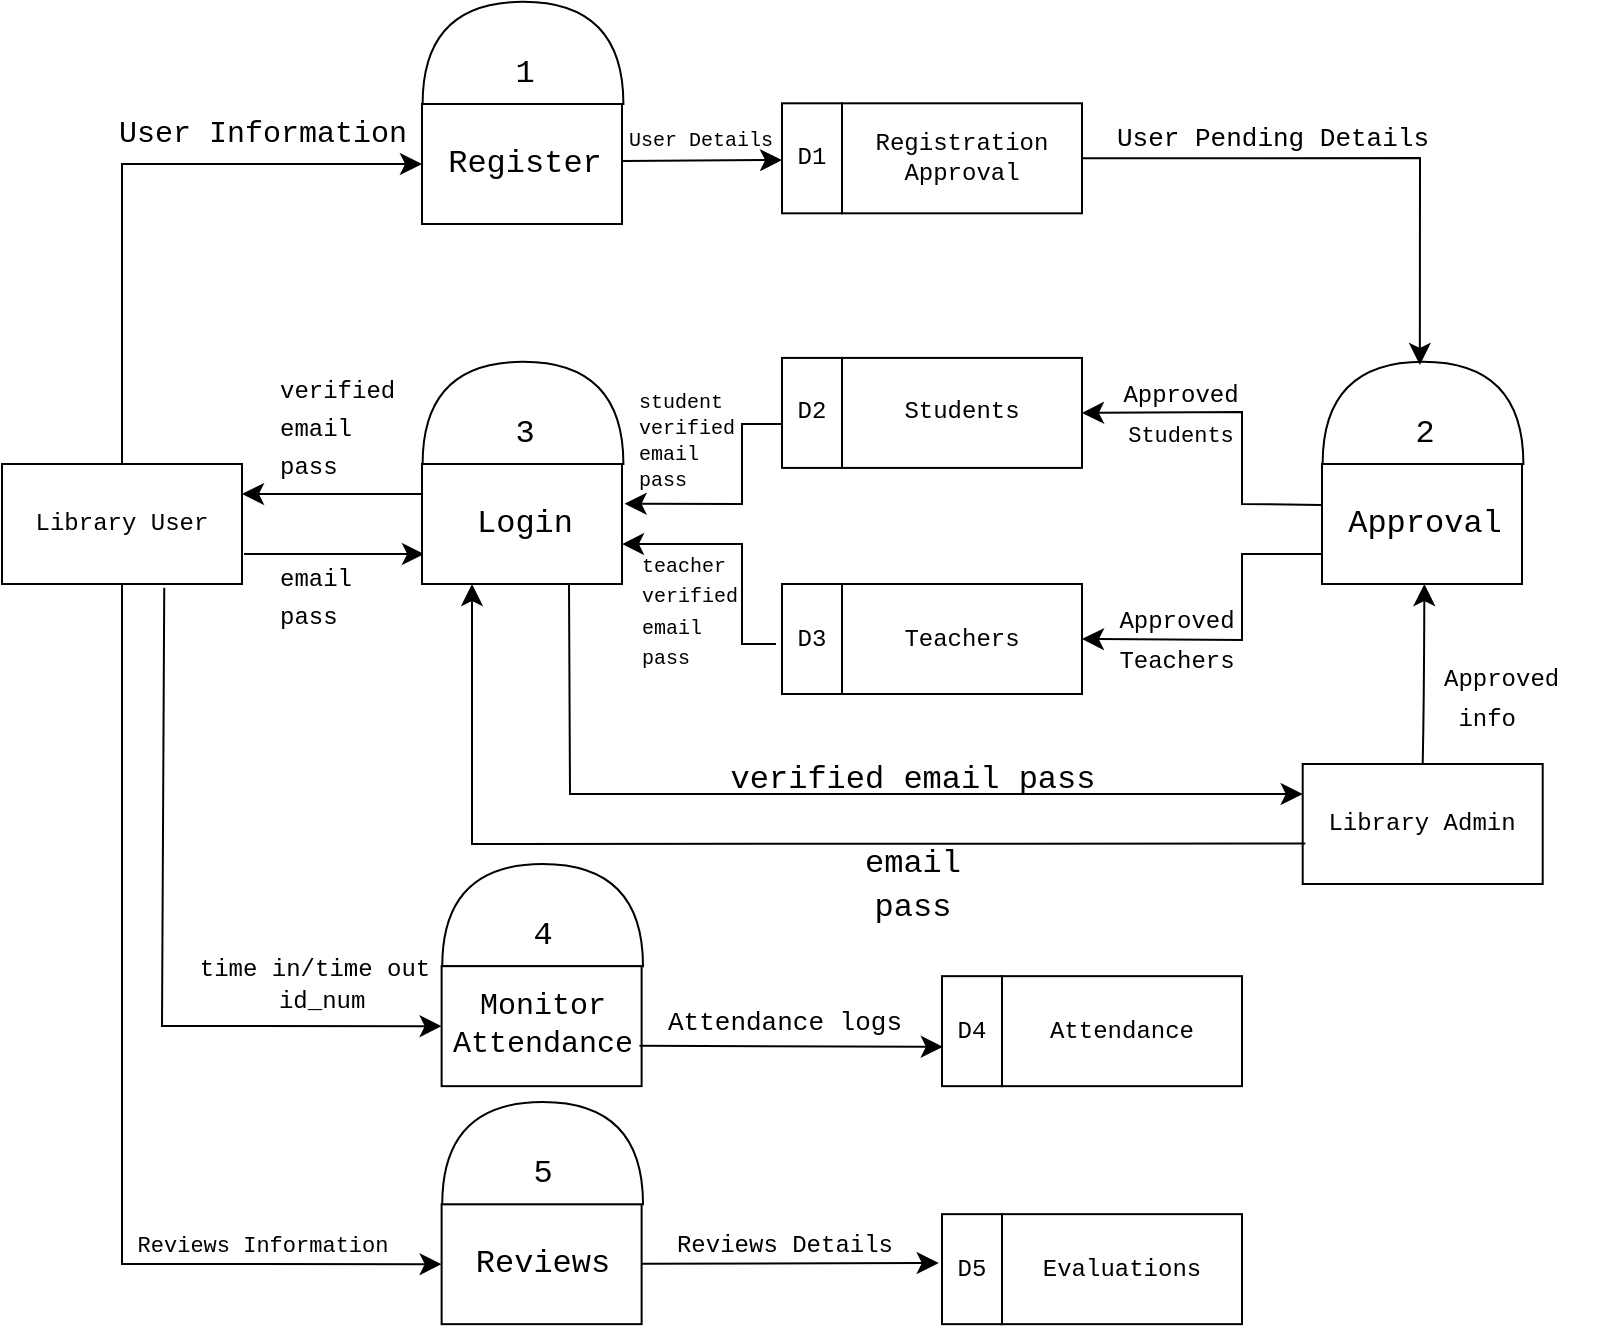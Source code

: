 <mxfile version="24.2.3" type="github">
  <diagram name="Page-1" id="GqMZiqfUwNPtbt659hKj">
    <mxGraphModel dx="2080" dy="956" grid="1" gridSize="10" guides="1" tooltips="1" connect="1" arrows="1" fold="1" page="0" pageScale="1" pageWidth="827" pageHeight="1169" math="0" shadow="0">
      <root>
        <mxCell id="0" />
        <mxCell id="1" parent="0" />
        <mxCell id="muXEsNCiM2LmNspon1gy-124" style="edgeStyle=none;curved=0;rounded=0;orthogonalLoop=1;jettySize=auto;html=1;strokeColor=default;align=center;verticalAlign=middle;fontFamily=Helvetica;fontSize=12;fontColor=default;labelBackgroundColor=default;startSize=8;endArrow=classic;endSize=8;" parent="1" edge="1">
          <mxGeometry relative="1" as="geometry">
            <mxPoint x="-698.98" y="15" as="sourcePoint" />
            <mxPoint x="-608.98" y="15" as="targetPoint" />
          </mxGeometry>
        </mxCell>
        <mxCell id="muXEsNCiM2LmNspon1gy-2" value="Library User" style="rounded=0;whiteSpace=wrap;html=1;fontFamily=Courier New;" parent="1" vertex="1">
          <mxGeometry x="-820" y="-30" width="120" height="60" as="geometry" />
        </mxCell>
        <mxCell id="muXEsNCiM2LmNspon1gy-3" value="" style="rounded=0;whiteSpace=wrap;html=1;fontFamily=Courier New;" parent="1" vertex="1">
          <mxGeometry x="-610" y="-210" width="100" height="60" as="geometry" />
        </mxCell>
        <mxCell id="muXEsNCiM2LmNspon1gy-4" value="" style="shape=or;whiteSpace=wrap;html=1;rotation=-90;fontFamily=Courier New;" parent="1" vertex="1">
          <mxGeometry x="-585.04" y="-285.73" width="51.09" height="100.39" as="geometry" />
        </mxCell>
        <mxCell id="muXEsNCiM2LmNspon1gy-5" style="edgeStyle=none;curved=1;rounded=0;orthogonalLoop=1;jettySize=auto;html=1;exitX=0;exitY=0.5;exitDx=0;exitDy=0;fontSize=12;startSize=8;endSize=8;fontFamily=Courier New;" parent="1" source="muXEsNCiM2LmNspon1gy-3" target="muXEsNCiM2LmNspon1gy-3" edge="1">
          <mxGeometry relative="1" as="geometry" />
        </mxCell>
        <mxCell id="muXEsNCiM2LmNspon1gy-7" value="1" style="text;html=1;align=center;verticalAlign=middle;resizable=0;points=[];autosize=1;strokeColor=none;fillColor=none;fontSize=16;fontFamily=Courier New;" parent="1" vertex="1">
          <mxGeometry x="-574.49" y="-240" width="30" height="30" as="geometry" />
        </mxCell>
        <mxCell id="muXEsNCiM2LmNspon1gy-8" value="" style="rounded=0;whiteSpace=wrap;html=1;fontFamily=Courier New;" parent="1" vertex="1">
          <mxGeometry x="-610" y="-30" width="100" height="60" as="geometry" />
        </mxCell>
        <mxCell id="muXEsNCiM2LmNspon1gy-9" value="" style="shape=or;whiteSpace=wrap;html=1;rotation=-90;fontFamily=Courier New;" parent="1" vertex="1">
          <mxGeometry x="-585.04" y="-105.73" width="51.09" height="100.39" as="geometry" />
        </mxCell>
        <mxCell id="muXEsNCiM2LmNspon1gy-10" style="edgeStyle=none;curved=1;rounded=0;orthogonalLoop=1;jettySize=auto;html=1;exitX=0;exitY=0.5;exitDx=0;exitDy=0;fontSize=12;startSize=8;endSize=8;fontFamily=Courier New;" parent="1" source="muXEsNCiM2LmNspon1gy-8" target="muXEsNCiM2LmNspon1gy-8" edge="1">
          <mxGeometry relative="1" as="geometry" />
        </mxCell>
        <mxCell id="muXEsNCiM2LmNspon1gy-11" value="3" style="text;html=1;align=center;verticalAlign=middle;resizable=0;points=[];autosize=1;strokeColor=none;fillColor=none;fontSize=16;fontFamily=Courier New;" parent="1" vertex="1">
          <mxGeometry x="-574.49" y="-60" width="30" height="30" as="geometry" />
        </mxCell>
        <mxCell id="muXEsNCiM2LmNspon1gy-20" value="Register" style="text;html=1;align=center;verticalAlign=middle;resizable=0;points=[];autosize=1;strokeColor=none;fillColor=none;fontSize=16;fontFamily=Courier New;" parent="1" vertex="1">
          <mxGeometry x="-608.98" y="-195" width="100" height="30" as="geometry" />
        </mxCell>
        <mxCell id="muXEsNCiM2LmNspon1gy-21" value="Login" style="text;html=1;align=center;verticalAlign=middle;resizable=0;points=[];autosize=1;strokeColor=none;fillColor=none;fontSize=16;fontFamily=Courier New;" parent="1" vertex="1">
          <mxGeometry x="-593.98" y="-15.0" width="70" height="30" as="geometry" />
        </mxCell>
        <mxCell id="muXEsNCiM2LmNspon1gy-25" value="" style="endArrow=classic;html=1;rounded=0;fontSize=12;startSize=8;endSize=8;curved=0;exitX=0.5;exitY=0;exitDx=0;exitDy=0;entryX=0;entryY=0.5;entryDx=0;entryDy=0;fontFamily=Courier New;" parent="1" source="muXEsNCiM2LmNspon1gy-2" target="muXEsNCiM2LmNspon1gy-3" edge="1">
          <mxGeometry width="50" height="50" relative="1" as="geometry">
            <mxPoint x="-630" y="-50" as="sourcePoint" />
            <mxPoint x="-580" y="-100" as="targetPoint" />
            <Array as="points">
              <mxPoint x="-760" y="-180" />
            </Array>
          </mxGeometry>
        </mxCell>
        <mxCell id="muXEsNCiM2LmNspon1gy-26" value="&lt;font style=&quot;font-size: 15px;&quot;&gt;User Information&lt;/font&gt;" style="text;html=1;align=center;verticalAlign=middle;resizable=0;points=[];autosize=1;strokeColor=none;fillColor=none;fontSize=16;fontFamily=Courier New;" parent="1" vertex="1">
          <mxGeometry x="-775" y="-210.34" width="170" height="30" as="geometry" />
        </mxCell>
        <mxCell id="muXEsNCiM2LmNspon1gy-27" value="Library Admin" style="rounded=0;whiteSpace=wrap;html=1;fontFamily=Courier New;" parent="1" vertex="1">
          <mxGeometry x="-169.65" y="120" width="120" height="60" as="geometry" />
        </mxCell>
        <mxCell id="muXEsNCiM2LmNspon1gy-31" value="" style="group;fontFamily=Courier New;" parent="1" vertex="1" connectable="0">
          <mxGeometry x="-430" y="-210.34" width="150" height="55" as="geometry" />
        </mxCell>
        <mxCell id="muXEsNCiM2LmNspon1gy-29" value="Registration Approval" style="whiteSpace=wrap;html=1;fontFamily=Courier New;" parent="muXEsNCiM2LmNspon1gy-31" vertex="1">
          <mxGeometry x="30" width="120" height="55" as="geometry" />
        </mxCell>
        <mxCell id="muXEsNCiM2LmNspon1gy-30" value="D1" style="rounded=0;whiteSpace=wrap;html=1;fontFamily=Courier New;" parent="muXEsNCiM2LmNspon1gy-31" vertex="1">
          <mxGeometry width="30" height="55" as="geometry" />
        </mxCell>
        <mxCell id="muXEsNCiM2LmNspon1gy-35" value="" style="group;fontFamily=Courier New;" parent="1" vertex="1" connectable="0">
          <mxGeometry x="-430" y="-83.04" width="150" height="55" as="geometry" />
        </mxCell>
        <mxCell id="muXEsNCiM2LmNspon1gy-36" value="Students" style="whiteSpace=wrap;html=1;fontFamily=Courier New;" parent="muXEsNCiM2LmNspon1gy-35" vertex="1">
          <mxGeometry x="30" width="120" height="55" as="geometry" />
        </mxCell>
        <mxCell id="muXEsNCiM2LmNspon1gy-37" value="D2" style="rounded=0;whiteSpace=wrap;html=1;fontFamily=Courier New;" parent="muXEsNCiM2LmNspon1gy-35" vertex="1">
          <mxGeometry width="30" height="55" as="geometry" />
        </mxCell>
        <mxCell id="muXEsNCiM2LmNspon1gy-38" value="" style="group;fontFamily=Courier New;" parent="1" vertex="1" connectable="0">
          <mxGeometry x="-430" y="30.0" width="150" height="55" as="geometry" />
        </mxCell>
        <mxCell id="muXEsNCiM2LmNspon1gy-39" value="Teachers" style="whiteSpace=wrap;html=1;fontFamily=Courier New;" parent="muXEsNCiM2LmNspon1gy-38" vertex="1">
          <mxGeometry x="30" width="120" height="55" as="geometry" />
        </mxCell>
        <mxCell id="muXEsNCiM2LmNspon1gy-40" value="D3" style="rounded=0;whiteSpace=wrap;html=1;fontFamily=Courier New;" parent="muXEsNCiM2LmNspon1gy-38" vertex="1">
          <mxGeometry width="30" height="55" as="geometry" />
        </mxCell>
        <mxCell id="muXEsNCiM2LmNspon1gy-52" value="" style="endArrow=classic;html=1;rounded=0;fontSize=12;startSize=8;endSize=8;curved=0;exitX=0;exitY=0.5;exitDx=0;exitDy=0;entryX=1;entryY=0.5;entryDx=0;entryDy=0;fontFamily=Courier New;" parent="1" edge="1">
          <mxGeometry width="50" height="50" relative="1" as="geometry">
            <mxPoint x="-610" y="-15" as="sourcePoint" />
            <mxPoint x="-700" y="-15" as="targetPoint" />
            <Array as="points" />
          </mxGeometry>
        </mxCell>
        <mxCell id="muXEsNCiM2LmNspon1gy-53" value="&lt;span style=&quot;font-size: 12px;&quot;&gt;verified&amp;nbsp;&lt;/span&gt;&lt;div&gt;&lt;span style=&quot;font-size: 12px;&quot;&gt;email&lt;/span&gt;&lt;/div&gt;&lt;div&gt;&lt;span style=&quot;font-size: 12px;&quot;&gt;pass&lt;/span&gt;&lt;/div&gt;" style="text;html=1;align=left;verticalAlign=middle;resizable=0;points=[];autosize=1;strokeColor=none;fillColor=none;fontSize=16;fontFamily=Courier New;" parent="1" vertex="1">
          <mxGeometry x="-682.98" y="-83.04" width="90" height="70" as="geometry" />
        </mxCell>
        <mxCell id="muXEsNCiM2LmNspon1gy-54" value="" style="group;fontFamily=Courier New;" parent="1" vertex="1" connectable="0">
          <mxGeometry x="-600.19" y="289.0" width="100.7" height="111.08" as="geometry" />
        </mxCell>
        <mxCell id="muXEsNCiM2LmNspon1gy-12" value="" style="rounded=0;whiteSpace=wrap;html=1;fontFamily=Courier New;" parent="muXEsNCiM2LmNspon1gy-54" vertex="1">
          <mxGeometry y="51.08" width="100" height="60" as="geometry" />
        </mxCell>
        <mxCell id="muXEsNCiM2LmNspon1gy-13" value="" style="shape=or;whiteSpace=wrap;html=1;rotation=-90;fontFamily=Courier New;" parent="muXEsNCiM2LmNspon1gy-54" vertex="1">
          <mxGeometry x="24.96" y="-24.65" width="51.09" height="100.39" as="geometry" />
        </mxCell>
        <mxCell id="muXEsNCiM2LmNspon1gy-14" style="edgeStyle=none;curved=1;rounded=0;orthogonalLoop=1;jettySize=auto;html=1;exitX=0;exitY=0.5;exitDx=0;exitDy=0;fontSize=12;startSize=8;endSize=8;fontFamily=Courier New;" parent="muXEsNCiM2LmNspon1gy-54" source="muXEsNCiM2LmNspon1gy-12" target="muXEsNCiM2LmNspon1gy-12" edge="1">
          <mxGeometry relative="1" as="geometry" />
        </mxCell>
        <mxCell id="muXEsNCiM2LmNspon1gy-15" value="5" style="text;html=1;align=center;verticalAlign=middle;resizable=0;points=[];autosize=1;strokeColor=none;fillColor=none;fontSize=16;fontFamily=Courier New;" parent="muXEsNCiM2LmNspon1gy-54" vertex="1">
          <mxGeometry x="35.51" y="21.08" width="30" height="30" as="geometry" />
        </mxCell>
        <mxCell id="muXEsNCiM2LmNspon1gy-22" value="Reviews" style="text;html=1;align=center;verticalAlign=middle;resizable=0;points=[];autosize=1;strokeColor=none;fillColor=none;fontSize=16;fontFamily=Courier New;" parent="muXEsNCiM2LmNspon1gy-54" vertex="1">
          <mxGeometry x="5.51" y="66.08" width="90" height="30" as="geometry" />
        </mxCell>
        <mxCell id="muXEsNCiM2LmNspon1gy-55" value="" style="endArrow=classic;html=1;rounded=0;fontSize=12;startSize=8;endSize=8;curved=0;entryX=0;entryY=0.5;entryDx=0;entryDy=0;fontFamily=Courier New;" parent="1" source="muXEsNCiM2LmNspon1gy-2" target="muXEsNCiM2LmNspon1gy-12" edge="1">
          <mxGeometry width="50" height="50" relative="1" as="geometry">
            <mxPoint x="-730" y="150" as="sourcePoint" />
            <mxPoint x="-760" y="210" as="targetPoint" />
            <Array as="points">
              <mxPoint x="-760" y="370" />
            </Array>
          </mxGeometry>
        </mxCell>
        <mxCell id="muXEsNCiM2LmNspon1gy-56" value="&lt;font style=&quot;font-size: 11px;&quot;&gt;Reviews Information&lt;/font&gt;" style="text;html=1;align=center;verticalAlign=middle;resizable=0;points=[];autosize=1;strokeColor=none;fillColor=none;fontSize=16;fontFamily=Courier New;" parent="1" vertex="1">
          <mxGeometry x="-765" y="345.08" width="150" height="30" as="geometry" />
        </mxCell>
        <mxCell id="muXEsNCiM2LmNspon1gy-57" value="" style="group;fontFamily=Courier New;" parent="1" vertex="1" connectable="0">
          <mxGeometry x="-350" y="345.08" width="150" height="55" as="geometry" />
        </mxCell>
        <mxCell id="muXEsNCiM2LmNspon1gy-58" value="Evaluations" style="whiteSpace=wrap;html=1;fontFamily=Courier New;" parent="muXEsNCiM2LmNspon1gy-57" vertex="1">
          <mxGeometry x="30" width="120" height="55" as="geometry" />
        </mxCell>
        <mxCell id="muXEsNCiM2LmNspon1gy-59" value="D5" style="rounded=0;whiteSpace=wrap;html=1;fontFamily=Courier New;" parent="muXEsNCiM2LmNspon1gy-57" vertex="1">
          <mxGeometry width="30" height="55" as="geometry" />
        </mxCell>
        <mxCell id="muXEsNCiM2LmNspon1gy-62" value="&lt;font style=&quot;font-size: 12px;&quot;&gt;Reviews D&lt;/font&gt;&lt;span style=&quot;font-size: 12px; background-color: initial;&quot;&gt;etails&lt;/span&gt;" style="text;html=1;align=center;verticalAlign=middle;resizable=0;points=[];autosize=1;strokeColor=none;fillColor=none;fontSize=16;fontFamily=Courier New;" parent="1" vertex="1">
          <mxGeometry x="-494.49" y="345.08" width="130" height="30" as="geometry" />
        </mxCell>
        <mxCell id="muXEsNCiM2LmNspon1gy-69" value="" style="group;fontFamily=Courier New;" parent="1" vertex="1" connectable="0">
          <mxGeometry x="-600.19" y="170.0" width="110.51" height="111.08" as="geometry" />
        </mxCell>
        <mxCell id="muXEsNCiM2LmNspon1gy-17" value="" style="shape=or;whiteSpace=wrap;html=1;rotation=-90;fontFamily=Courier New;" parent="muXEsNCiM2LmNspon1gy-69" vertex="1">
          <mxGeometry x="24.96" y="-24.65" width="51.09" height="100.39" as="geometry" />
        </mxCell>
        <mxCell id="muXEsNCiM2LmNspon1gy-68" value="" style="group;fontFamily=Courier New;" parent="muXEsNCiM2LmNspon1gy-69" vertex="1" connectable="0">
          <mxGeometry y="21.08" width="110.51" height="90" as="geometry" />
        </mxCell>
        <mxCell id="muXEsNCiM2LmNspon1gy-16" value="" style="rounded=0;whiteSpace=wrap;html=1;fontFamily=Courier New;" parent="muXEsNCiM2LmNspon1gy-68" vertex="1">
          <mxGeometry y="30" width="100" height="60" as="geometry" />
        </mxCell>
        <mxCell id="muXEsNCiM2LmNspon1gy-18" style="edgeStyle=none;curved=1;rounded=0;orthogonalLoop=1;jettySize=auto;html=1;exitX=0;exitY=0.5;exitDx=0;exitDy=0;fontSize=12;startSize=8;endSize=8;fontFamily=Courier New;" parent="muXEsNCiM2LmNspon1gy-68" source="muXEsNCiM2LmNspon1gy-16" target="muXEsNCiM2LmNspon1gy-16" edge="1">
          <mxGeometry relative="1" as="geometry" />
        </mxCell>
        <mxCell id="muXEsNCiM2LmNspon1gy-19" value="4" style="text;html=1;align=center;verticalAlign=middle;resizable=0;points=[];autosize=1;strokeColor=none;fillColor=none;fontSize=16;fontFamily=Courier New;" parent="muXEsNCiM2LmNspon1gy-68" vertex="1">
          <mxGeometry x="35.51" width="30" height="30" as="geometry" />
        </mxCell>
        <mxCell id="muXEsNCiM2LmNspon1gy-23" value="&lt;div style=&quot;font-size: 15px;&quot;&gt;&lt;font style=&quot;font-size: 15px;&quot;&gt;Monitor&lt;/font&gt;&lt;/div&gt;&lt;font style=&quot;font-size: 15px;&quot;&gt;Attendance&lt;/font&gt;" style="text;html=1;align=center;verticalAlign=middle;resizable=0;points=[];autosize=1;strokeColor=none;fillColor=none;fontSize=16;fontFamily=Courier New;" parent="muXEsNCiM2LmNspon1gy-68" vertex="1">
          <mxGeometry x="-4.49" y="35" width="110" height="50" as="geometry" />
        </mxCell>
        <mxCell id="muXEsNCiM2LmNspon1gy-72" value="" style="edgeStyle=none;curved=1;rounded=0;orthogonalLoop=1;jettySize=auto;html=1;fontSize=12;startSize=8;endSize=8;entryX=-0.054;entryY=0.444;entryDx=0;entryDy=0;entryPerimeter=0;fontFamily=Courier New;" parent="1" source="muXEsNCiM2LmNspon1gy-12" target="muXEsNCiM2LmNspon1gy-59" edge="1">
          <mxGeometry relative="1" as="geometry" />
        </mxCell>
        <mxCell id="muXEsNCiM2LmNspon1gy-75" value="" style="endArrow=classic;html=1;rounded=0;fontSize=12;startSize=8;endSize=8;curved=0;exitX=0.676;exitY=1.031;exitDx=0;exitDy=0;exitPerimeter=0;fontFamily=Courier New;entryX=0;entryY=0.5;entryDx=0;entryDy=0;" parent="1" source="muXEsNCiM2LmNspon1gy-2" target="muXEsNCiM2LmNspon1gy-16" edge="1">
          <mxGeometry width="50" height="50" relative="1" as="geometry">
            <mxPoint x="-610" y="220" as="sourcePoint" />
            <mxPoint x="-570" y="140" as="targetPoint" />
            <Array as="points">
              <mxPoint x="-740" y="251" />
            </Array>
          </mxGeometry>
        </mxCell>
        <mxCell id="muXEsNCiM2LmNspon1gy-76" value="&lt;div style=&quot;font-size: 12px;&quot;&gt;&lt;br&gt;&lt;/div&gt;" style="text;html=1;align=left;verticalAlign=middle;resizable=0;points=[];autosize=1;strokeColor=none;fillColor=none;fontSize=16;fontFamily=Courier New;" parent="1" vertex="1">
          <mxGeometry x="-707.98" y="204" width="20" height="30" as="geometry" />
        </mxCell>
        <mxCell id="muXEsNCiM2LmNspon1gy-78" value="" style="group;fontFamily=Courier New;" parent="1" vertex="1" connectable="0">
          <mxGeometry x="-350" y="226.08" width="150" height="55" as="geometry" />
        </mxCell>
        <mxCell id="muXEsNCiM2LmNspon1gy-79" value="Attendance" style="whiteSpace=wrap;html=1;fontFamily=Courier New;" parent="muXEsNCiM2LmNspon1gy-78" vertex="1">
          <mxGeometry x="30" width="120" height="55" as="geometry" />
        </mxCell>
        <mxCell id="muXEsNCiM2LmNspon1gy-80" value="D4" style="rounded=0;whiteSpace=wrap;html=1;fontFamily=Courier New;" parent="muXEsNCiM2LmNspon1gy-78" vertex="1">
          <mxGeometry width="30" height="55" as="geometry" />
        </mxCell>
        <mxCell id="muXEsNCiM2LmNspon1gy-81" value="" style="endArrow=classic;html=1;rounded=0;fontSize=12;startSize=8;endSize=8;curved=1;entryX=0.014;entryY=0.642;entryDx=0;entryDy=0;fontFamily=Courier New;entryPerimeter=0;exitX=0.989;exitY=0.663;exitDx=0;exitDy=0;exitPerimeter=0;" parent="1" source="muXEsNCiM2LmNspon1gy-16" target="muXEsNCiM2LmNspon1gy-80" edge="1">
          <mxGeometry width="50" height="50" relative="1" as="geometry">
            <mxPoint x="-502.0" y="233.0" as="sourcePoint" />
            <mxPoint x="-357.3" y="233.57" as="targetPoint" />
          </mxGeometry>
        </mxCell>
        <mxCell id="muXEsNCiM2LmNspon1gy-82" value="&lt;font style=&quot;font-size: 13px;&quot;&gt;Attendance logs&lt;/font&gt;" style="text;html=1;align=center;verticalAlign=middle;resizable=0;points=[];autosize=1;strokeColor=none;fillColor=none;fontSize=16;fontFamily=Courier New;" parent="1" vertex="1">
          <mxGeometry x="-499.49" y="234" width="140" height="30" as="geometry" />
        </mxCell>
        <mxCell id="muXEsNCiM2LmNspon1gy-83" value="" style="group;fontFamily=Courier New;" parent="1" vertex="1" connectable="0">
          <mxGeometry x="-160" y="-81.08" width="100.7" height="111.08" as="geometry" />
        </mxCell>
        <mxCell id="muXEsNCiM2LmNspon1gy-84" value="" style="rounded=0;whiteSpace=wrap;html=1;fontFamily=Courier New;" parent="muXEsNCiM2LmNspon1gy-83" vertex="1">
          <mxGeometry y="51.08" width="100" height="60" as="geometry" />
        </mxCell>
        <mxCell id="muXEsNCiM2LmNspon1gy-85" value="" style="shape=or;whiteSpace=wrap;html=1;rotation=-90;fontFamily=Courier New;" parent="muXEsNCiM2LmNspon1gy-83" vertex="1">
          <mxGeometry x="24.96" y="-24.65" width="51.09" height="100.39" as="geometry" />
        </mxCell>
        <mxCell id="muXEsNCiM2LmNspon1gy-86" style="edgeStyle=none;curved=1;rounded=0;orthogonalLoop=1;jettySize=auto;html=1;exitX=0;exitY=0.5;exitDx=0;exitDy=0;fontSize=12;startSize=8;endSize=8;fontFamily=Courier New;" parent="muXEsNCiM2LmNspon1gy-83" source="muXEsNCiM2LmNspon1gy-84" target="muXEsNCiM2LmNspon1gy-84" edge="1">
          <mxGeometry relative="1" as="geometry" />
        </mxCell>
        <mxCell id="muXEsNCiM2LmNspon1gy-87" value="2" style="text;html=1;align=center;verticalAlign=middle;resizable=0;points=[];autosize=1;strokeColor=none;fillColor=none;fontSize=16;fontFamily=Courier New;" parent="muXEsNCiM2LmNspon1gy-83" vertex="1">
          <mxGeometry x="35.51" y="21.08" width="30" height="30" as="geometry" />
        </mxCell>
        <mxCell id="muXEsNCiM2LmNspon1gy-88" value="Approval" style="text;html=1;align=center;verticalAlign=middle;resizable=0;points=[];autosize=1;strokeColor=none;fillColor=none;fontSize=16;fontFamily=Courier New;" parent="muXEsNCiM2LmNspon1gy-83" vertex="1">
          <mxGeometry x="0.51" y="66.08" width="100" height="30" as="geometry" />
        </mxCell>
        <mxCell id="muXEsNCiM2LmNspon1gy-92" value="" style="endArrow=classic;html=1;rounded=0;fontSize=12;startSize=8;endSize=8;curved=0;fontFamily=Courier New;" parent="1" edge="1">
          <mxGeometry width="50" height="50" relative="1" as="geometry">
            <mxPoint x="-509.62" y="-181.54" as="sourcePoint" />
            <mxPoint x="-430" y="-182" as="targetPoint" />
          </mxGeometry>
        </mxCell>
        <mxCell id="muXEsNCiM2LmNspon1gy-93" value="&lt;font style=&quot;font-size: 10px;&quot;&gt;User Details&lt;/font&gt;" style="text;html=1;align=center;verticalAlign=middle;resizable=0;points=[];autosize=1;strokeColor=none;fillColor=none;fontSize=16;fontFamily=Courier New;" parent="1" vertex="1">
          <mxGeometry x="-520.98" y="-208.34" width="100" height="30" as="geometry" />
        </mxCell>
        <mxCell id="muXEsNCiM2LmNspon1gy-94" value="" style="endArrow=classic;html=1;rounded=0;fontSize=12;startSize=8;endSize=8;curved=0;exitX=1;exitY=0.5;exitDx=0;exitDy=0;entryX=0.994;entryY=0.831;entryDx=0;entryDy=0;entryPerimeter=0;fontFamily=Courier New;" parent="1" source="muXEsNCiM2LmNspon1gy-29" edge="1">
          <mxGeometry width="50" height="50" relative="1" as="geometry">
            <mxPoint x="-280" y="30" as="sourcePoint" />
            <mxPoint x="-111.085" y="-79.508" as="targetPoint" />
            <Array as="points">
              <mxPoint x="-111" y="-183" />
            </Array>
          </mxGeometry>
        </mxCell>
        <mxCell id="muXEsNCiM2LmNspon1gy-108" value="&lt;font style=&quot;font-size: 13px;&quot;&gt;User Pending Details&lt;/font&gt;" style="text;html=1;align=center;verticalAlign=middle;resizable=0;points=[];autosize=1;strokeColor=none;fillColor=none;fontSize=16;fontFamily=Courier New;" parent="1" vertex="1">
          <mxGeometry x="-275" y="-208.34" width="180" height="30" as="geometry" />
        </mxCell>
        <mxCell id="muXEsNCiM2LmNspon1gy-109" value="" style="endArrow=classic;html=1;rounded=0;fontSize=12;startSize=8;endSize=8;curved=1;exitX=0.5;exitY=0;exitDx=0;exitDy=0;fontFamily=Courier New;" parent="1" source="muXEsNCiM2LmNspon1gy-27" edge="1">
          <mxGeometry width="50" height="50" relative="1" as="geometry">
            <mxPoint x="-208.82" y="198.58" as="sourcePoint" />
            <mxPoint x="-108.82" y="30" as="targetPoint" />
            <Array as="points">
              <mxPoint x="-109" y="90" />
            </Array>
          </mxGeometry>
        </mxCell>
        <mxCell id="muXEsNCiM2LmNspon1gy-110" value="&lt;font style=&quot;font-size: 12px;&quot;&gt;Approved&lt;/font&gt;&lt;div&gt;&lt;font style=&quot;font-size: 12px;&quot;&gt;&amp;nbsp;info&lt;/font&gt;&lt;/div&gt;" style="text;html=1;align=left;verticalAlign=middle;resizable=0;points=[];autosize=1;strokeColor=none;fillColor=none;fontSize=16;fontFamily=Courier New;" parent="1" vertex="1">
          <mxGeometry x="-101" y="61.66" width="80" height="50" as="geometry" />
        </mxCell>
        <mxCell id="muXEsNCiM2LmNspon1gy-111" value="" style="endArrow=classic;html=1;rounded=0;fontSize=12;startSize=8;endSize=8;curved=0;exitX=-0.005;exitY=0.341;exitDx=0;exitDy=0;entryX=1;entryY=0.5;entryDx=0;entryDy=0;exitPerimeter=0;fontFamily=Courier New;" parent="1" source="muXEsNCiM2LmNspon1gy-84" target="muXEsNCiM2LmNspon1gy-36" edge="1">
          <mxGeometry width="50" height="50" relative="1" as="geometry">
            <mxPoint x="-240" y="70" as="sourcePoint" />
            <mxPoint x="-190" y="20" as="targetPoint" />
            <Array as="points">
              <mxPoint x="-200" y="-10" />
              <mxPoint x="-200" y="-56" />
            </Array>
          </mxGeometry>
        </mxCell>
        <mxCell id="muXEsNCiM2LmNspon1gy-112" value="" style="endArrow=classic;html=1;rounded=0;fontSize=12;startSize=8;endSize=8;curved=0;exitX=0;exitY=0.75;exitDx=0;exitDy=0;entryX=1;entryY=0.5;entryDx=0;entryDy=0;fontFamily=Courier New;" parent="1" source="muXEsNCiM2LmNspon1gy-84" target="muXEsNCiM2LmNspon1gy-39" edge="1">
          <mxGeometry width="50" height="50" relative="1" as="geometry">
            <mxPoint x="-240" y="40" as="sourcePoint" />
            <mxPoint x="-190" y="-10" as="targetPoint" />
            <Array as="points">
              <mxPoint x="-200" y="15" />
              <mxPoint x="-200" y="58" />
            </Array>
          </mxGeometry>
        </mxCell>
        <mxCell id="muXEsNCiM2LmNspon1gy-113" value="&lt;font&gt;&lt;font style=&quot;font-size: 12px;&quot;&gt;Approved&lt;/font&gt;&lt;/font&gt;&lt;div&gt;&lt;font size=&quot;1&quot;&gt;&lt;font style=&quot;&quot;&gt;&lt;/font&gt;&lt;font style=&quot;font-size: 11px;&quot;&gt;Students&lt;/font&gt;&lt;/font&gt;&lt;/div&gt;" style="text;html=1;align=center;verticalAlign=middle;resizable=0;points=[];autosize=1;strokeColor=none;fillColor=none;fontSize=16;fontFamily=Courier New;" parent="1" vertex="1">
          <mxGeometry x="-271" y="-80.0" width="80" height="50" as="geometry" />
        </mxCell>
        <mxCell id="muXEsNCiM2LmNspon1gy-114" value="&lt;font&gt;&lt;font style=&quot;font-size: 12px;&quot;&gt;Approved&lt;/font&gt;&lt;/font&gt;&lt;div&gt;&lt;font&gt;&lt;font style=&quot;font-size: 12px;&quot;&gt;Teachers&lt;/font&gt;&lt;/font&gt;&lt;/div&gt;" style="text;html=1;align=center;verticalAlign=middle;resizable=0;points=[];autosize=1;strokeColor=none;fillColor=none;fontSize=16;fontFamily=Courier New;" parent="1" vertex="1">
          <mxGeometry x="-273" y="32.5" width="80" height="50" as="geometry" />
        </mxCell>
        <mxCell id="muXEsNCiM2LmNspon1gy-116" value="" style="endArrow=classic;html=1;rounded=0;fontSize=12;startSize=8;endSize=8;curved=0;exitX=0;exitY=0.601;exitDx=0;exitDy=0;entryX=1.013;entryY=0.331;entryDx=0;entryDy=0;entryPerimeter=0;exitPerimeter=0;" parent="1" source="muXEsNCiM2LmNspon1gy-37" target="muXEsNCiM2LmNspon1gy-8" edge="1">
          <mxGeometry width="50" height="50" relative="1" as="geometry">
            <mxPoint x="-220" y="50" as="sourcePoint" />
            <mxPoint x="-170" as="targetPoint" />
            <Array as="points">
              <mxPoint x="-450" y="-50" />
              <mxPoint x="-450" y="-10" />
            </Array>
          </mxGeometry>
        </mxCell>
        <mxCell id="muXEsNCiM2LmNspon1gy-118" value="" style="endArrow=classic;html=1;rounded=0;strokeColor=default;align=center;verticalAlign=middle;fontFamily=Helvetica;fontSize=12;fontColor=default;labelBackgroundColor=default;startSize=8;endSize=8;curved=0;exitX=-0.1;exitY=0.545;exitDx=0;exitDy=0;exitPerimeter=0;entryX=1;entryY=0.667;entryDx=0;entryDy=0;entryPerimeter=0;" parent="1" source="muXEsNCiM2LmNspon1gy-40" target="muXEsNCiM2LmNspon1gy-8" edge="1">
          <mxGeometry width="50" height="50" relative="1" as="geometry">
            <mxPoint x="-520" y="40" as="sourcePoint" />
            <mxPoint x="-470" y="-10" as="targetPoint" />
            <Array as="points">
              <mxPoint x="-450" y="60" />
              <mxPoint x="-450" y="10" />
            </Array>
          </mxGeometry>
        </mxCell>
        <mxCell id="muXEsNCiM2LmNspon1gy-120" value="&lt;font style=&quot;font-size: 10px;&quot; face=&quot;Courier New&quot;&gt;student&amp;nbsp;&lt;/font&gt;&lt;div style=&quot;text-align: left; font-size: 10px;&quot;&gt;&lt;font style=&quot;font-size: 10px;&quot; face=&quot;Courier New&quot;&gt;verified&lt;/font&gt;&lt;/div&gt;&lt;div style=&quot;text-align: left; font-size: 10px;&quot;&gt;&lt;font style=&quot;font-size: 10px;&quot; face=&quot;Courier New&quot;&gt;email&lt;/font&gt;&lt;/div&gt;&lt;div style=&quot;text-align: left; font-size: 10px;&quot;&gt;&lt;font style=&quot;font-size: 10px;&quot; face=&quot;Courier New&quot;&gt;pass&lt;/font&gt;&lt;/div&gt;" style="text;html=1;align=center;verticalAlign=middle;resizable=0;points=[];autosize=1;strokeColor=none;fillColor=none;fontSize=12;fontFamily=Helvetica;fontColor=default;labelBackgroundColor=none;" parent="1" vertex="1">
          <mxGeometry x="-513" y="-78.34" width="70" height="70" as="geometry" />
        </mxCell>
        <mxCell id="muXEsNCiM2LmNspon1gy-122" value="&lt;font face=&quot;Courier New&quot;&gt;&lt;span style=&quot;font-size: 10px;&quot;&gt;teacher&amp;nbsp;&lt;/span&gt;&lt;/font&gt;&lt;div&gt;&lt;font face=&quot;Courier New&quot;&gt;&lt;span style=&quot;font-size: 10px;&quot;&gt;verified&lt;/span&gt;&lt;/font&gt;&lt;/div&gt;&lt;div&gt;&lt;font face=&quot;Courier New&quot;&gt;&lt;span style=&quot;font-size: 10px;&quot;&gt;email&lt;/span&gt;&lt;/font&gt;&lt;/div&gt;&lt;div style=&quot;&quot;&gt;&lt;font face=&quot;Courier New&quot;&gt;&lt;span style=&quot;font-size: 10px;&quot;&gt;pass&lt;/span&gt;&lt;/font&gt;&lt;/div&gt;" style="text;html=1;align=left;verticalAlign=middle;resizable=0;points=[];autosize=1;strokeColor=none;fillColor=none;fontSize=12;fontFamily=Helvetica;fontColor=default;labelBackgroundColor=none;" parent="1" vertex="1">
          <mxGeometry x="-502" y="2.5" width="70" height="80" as="geometry" />
        </mxCell>
        <mxCell id="muXEsNCiM2LmNspon1gy-125" value="&lt;br&gt;&lt;div&gt;&lt;span style=&quot;font-size: 12px;&quot;&gt;email&lt;/span&gt;&lt;/div&gt;&lt;div&gt;&lt;span style=&quot;font-size: 12px;&quot;&gt;pass&lt;/span&gt;&lt;/div&gt;" style="text;html=1;align=left;verticalAlign=middle;resizable=0;points=[];autosize=1;strokeColor=none;fillColor=none;fontSize=16;fontFamily=Courier New;" parent="1" vertex="1">
          <mxGeometry x="-682.98" y="-8.34" width="60" height="70" as="geometry" />
        </mxCell>
        <mxCell id="muXEsNCiM2LmNspon1gy-128" value="&lt;font face=&quot;Courier New&quot;&gt;time in/time out&lt;/font&gt;&lt;div&gt;&lt;font face=&quot;Courier New&quot;&gt;&amp;nbsp;id_num&lt;/font&gt;&lt;/div&gt;" style="text;html=1;align=center;verticalAlign=middle;resizable=0;points=[];autosize=1;strokeColor=none;fillColor=none;fontSize=12;fontFamily=Helvetica;fontColor=default;labelBackgroundColor=none;" parent="1" vertex="1">
          <mxGeometry x="-733.98" y="210.0" width="140" height="40" as="geometry" />
        </mxCell>
        <mxCell id="KuoAzM6EHEf5G1ARqT9i-1" value="" style="endArrow=classic;html=1;rounded=0;fontSize=12;startSize=8;endSize=8;curved=0;exitX=0.011;exitY=0.663;exitDx=0;exitDy=0;entryX=0.25;entryY=1;entryDx=0;entryDy=0;exitPerimeter=0;" edge="1" parent="1" source="muXEsNCiM2LmNspon1gy-27" target="muXEsNCiM2LmNspon1gy-8">
          <mxGeometry width="50" height="50" relative="1" as="geometry">
            <mxPoint x="-450" y="30" as="sourcePoint" />
            <mxPoint x="-400" y="-20" as="targetPoint" />
            <Array as="points">
              <mxPoint x="-585" y="160" />
            </Array>
          </mxGeometry>
        </mxCell>
        <mxCell id="KuoAzM6EHEf5G1ARqT9i-2" value="" style="endArrow=classic;html=1;rounded=0;fontSize=12;startSize=8;endSize=8;curved=0;exitX=0.715;exitY=1.004;exitDx=0;exitDy=0;exitPerimeter=0;entryX=0;entryY=0.25;entryDx=0;entryDy=0;" edge="1" parent="1" target="muXEsNCiM2LmNspon1gy-27">
          <mxGeometry width="50" height="50" relative="1" as="geometry">
            <mxPoint x="-536.5" y="30.24" as="sourcePoint" />
            <mxPoint x="-328" y="130" as="targetPoint" />
            <Array as="points">
              <mxPoint x="-536" y="135" />
            </Array>
          </mxGeometry>
        </mxCell>
        <mxCell id="KuoAzM6EHEf5G1ARqT9i-3" value="&lt;font face=&quot;Courier New&quot;&gt;email&lt;/font&gt;&lt;div&gt;&lt;span style=&quot;font-family: &amp;quot;Courier New&amp;quot;; background-color: initial;&quot;&gt;pass&lt;/span&gt;&lt;/div&gt;" style="text;html=1;align=center;verticalAlign=middle;resizable=0;points=[];autosize=1;strokeColor=none;fillColor=none;fontSize=16;" vertex="1" parent="1">
          <mxGeometry x="-400" y="150" width="70" height="60" as="geometry" />
        </mxCell>
        <mxCell id="KuoAzM6EHEf5G1ARqT9i-4" value="&lt;font face=&quot;Courier New&quot;&gt;verified&amp;nbsp;&lt;span style=&quot;background-color: initial;&quot;&gt;email&amp;nbsp;&lt;/span&gt;&lt;span style=&quot;background-color: initial;&quot;&gt;pass&lt;/span&gt;&lt;/font&gt;" style="text;html=1;align=center;verticalAlign=middle;resizable=0;points=[];autosize=1;strokeColor=none;fillColor=none;fontSize=16;" vertex="1" parent="1">
          <mxGeometry x="-470" y="111.66" width="210" height="30" as="geometry" />
        </mxCell>
      </root>
    </mxGraphModel>
  </diagram>
</mxfile>
